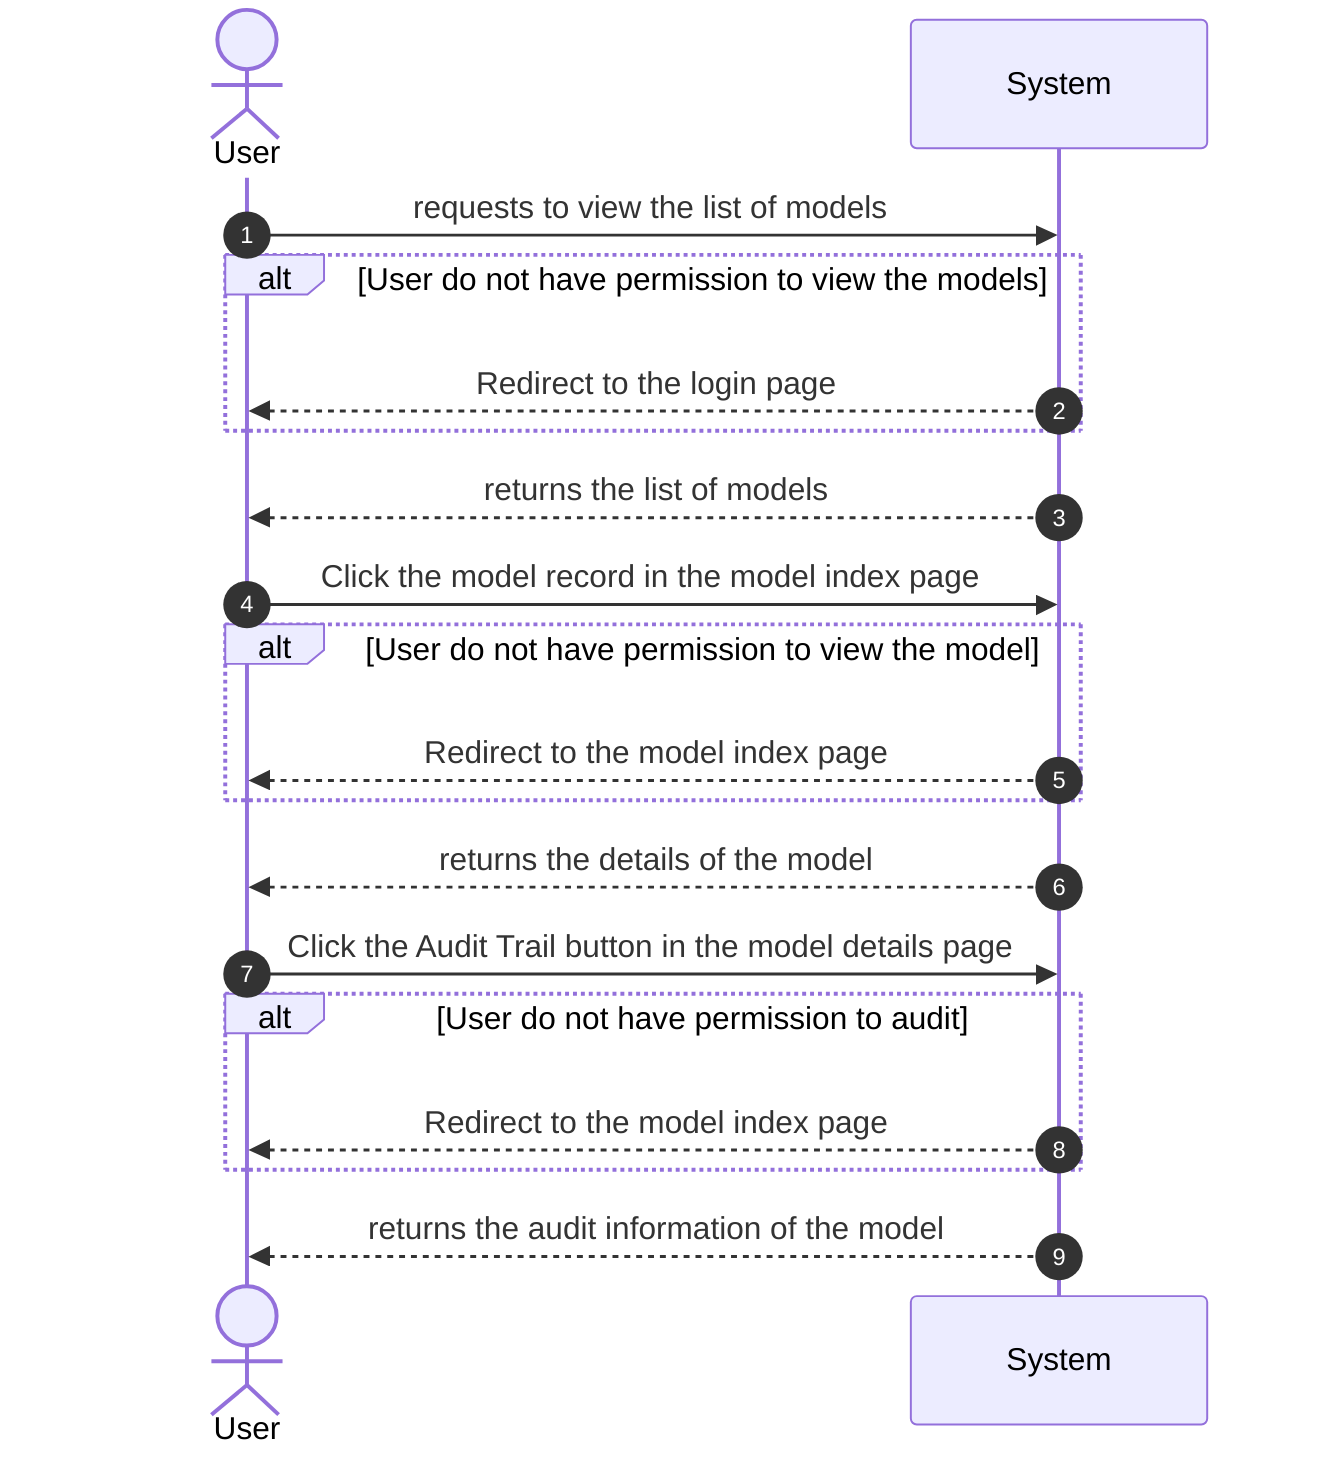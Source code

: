 sequenceDiagram
    autonumber
    actor U as User
    participant S as System

    U->>S: requests to view the list of models
    alt User do not have permission to view the models
    S-->>U: Redirect to the login page
    end
    S-->>U: returns the list of models

    U->>S: Click the model record in the model index page
    
    alt User do not have permission to view the model
    S-->>U: Redirect to the model index page
    end

    S-->>U: returns the details of the model
    U->>S: Click the Audit Trail button in the model details page

    alt User do not have permission to audit
    S-->>U: Redirect to the model index page
    end

    S-->>U: returns the audit information of the model